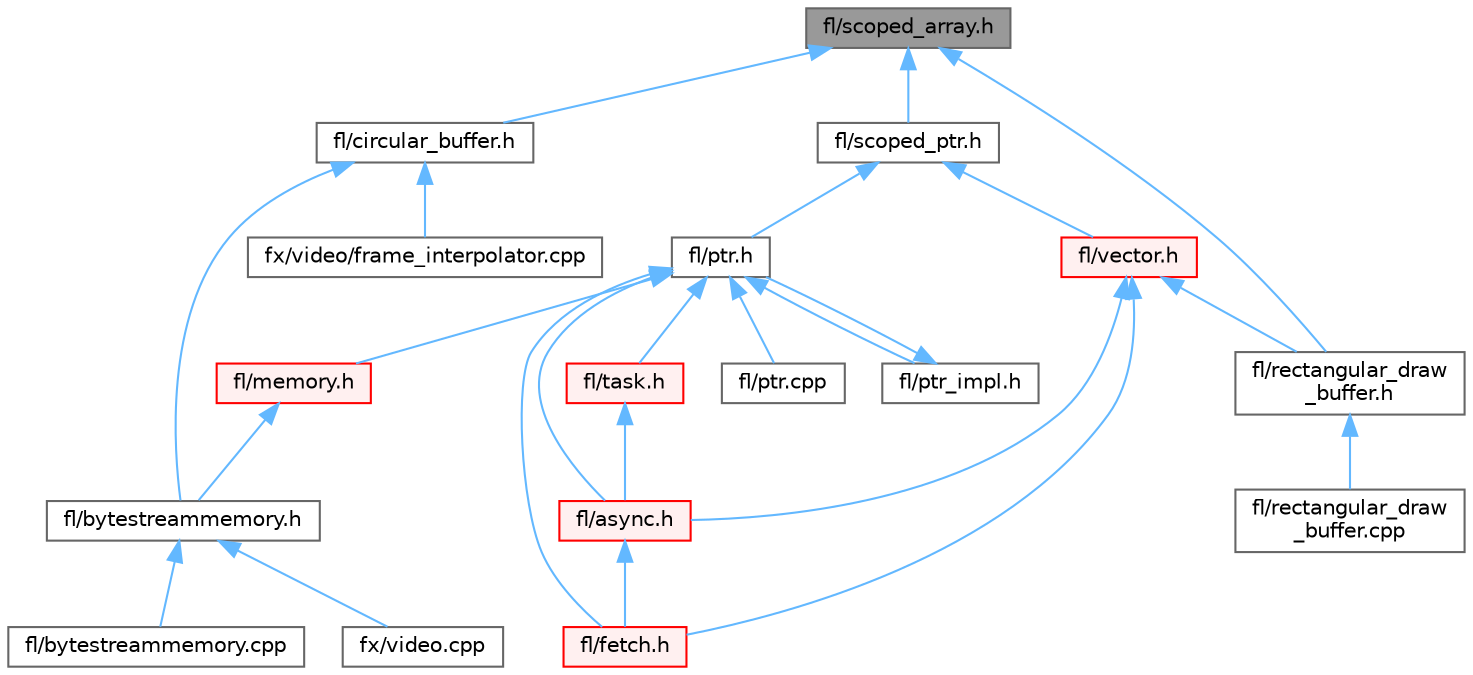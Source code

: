 digraph "fl/scoped_array.h"
{
 // INTERACTIVE_SVG=YES
 // LATEX_PDF_SIZE
  bgcolor="transparent";
  edge [fontname=Helvetica,fontsize=10,labelfontname=Helvetica,labelfontsize=10];
  node [fontname=Helvetica,fontsize=10,shape=box,height=0.2,width=0.4];
  Node1 [id="Node000001",label="fl/scoped_array.h",height=0.2,width=0.4,color="gray40", fillcolor="grey60", style="filled", fontcolor="black",tooltip=" "];
  Node1 -> Node2 [id="edge1_Node000001_Node000002",dir="back",color="steelblue1",style="solid",tooltip=" "];
  Node2 [id="Node000002",label="fl/circular_buffer.h",height=0.2,width=0.4,color="grey40", fillcolor="white", style="filled",URL="$d9/d43/circular__buffer_8h.html",tooltip=" "];
  Node2 -> Node3 [id="edge2_Node000002_Node000003",dir="back",color="steelblue1",style="solid",tooltip=" "];
  Node3 [id="Node000003",label="fl/bytestreammemory.h",height=0.2,width=0.4,color="grey40", fillcolor="white", style="filled",URL="$d1/d24/bytestreammemory_8h.html",tooltip=" "];
  Node3 -> Node4 [id="edge3_Node000003_Node000004",dir="back",color="steelblue1",style="solid",tooltip=" "];
  Node4 [id="Node000004",label="fl/bytestreammemory.cpp",height=0.2,width=0.4,color="grey40", fillcolor="white", style="filled",URL="$de/d95/bytestreammemory_8cpp.html",tooltip=" "];
  Node3 -> Node5 [id="edge4_Node000003_Node000005",dir="back",color="steelblue1",style="solid",tooltip=" "];
  Node5 [id="Node000005",label="fx/video.cpp",height=0.2,width=0.4,color="grey40", fillcolor="white", style="filled",URL="$d0/d05/video_8cpp.html",tooltip=" "];
  Node2 -> Node6 [id="edge5_Node000002_Node000006",dir="back",color="steelblue1",style="solid",tooltip=" "];
  Node6 [id="Node000006",label="fx/video/frame_interpolator.cpp",height=0.2,width=0.4,color="grey40", fillcolor="white", style="filled",URL="$d5/da4/frame__interpolator_8cpp.html",tooltip=" "];
  Node1 -> Node7 [id="edge6_Node000001_Node000007",dir="back",color="steelblue1",style="solid",tooltip=" "];
  Node7 [id="Node000007",label="fl/rectangular_draw\l_buffer.h",height=0.2,width=0.4,color="grey40", fillcolor="white", style="filled",URL="$d9/df3/rectangular__draw__buffer_8h.html",tooltip=" "];
  Node7 -> Node8 [id="edge7_Node000007_Node000008",dir="back",color="steelblue1",style="solid",tooltip=" "];
  Node8 [id="Node000008",label="fl/rectangular_draw\l_buffer.cpp",height=0.2,width=0.4,color="grey40", fillcolor="white", style="filled",URL="$d3/d8d/rectangular__draw__buffer_8cpp.html",tooltip=" "];
  Node1 -> Node9 [id="edge8_Node000001_Node000009",dir="back",color="steelblue1",style="solid",tooltip=" "];
  Node9 [id="Node000009",label="fl/scoped_ptr.h",height=0.2,width=0.4,color="grey40", fillcolor="white", style="filled",URL="$d0/d44/scoped__ptr_8h.html",tooltip=" "];
  Node9 -> Node10 [id="edge9_Node000009_Node000010",dir="back",color="steelblue1",style="solid",tooltip=" "];
  Node10 [id="Node000010",label="fl/ptr.h",height=0.2,width=0.4,color="grey40", fillcolor="white", style="filled",URL="$dd/d98/ptr_8h.html",tooltip=" "];
  Node10 -> Node11 [id="edge10_Node000010_Node000011",dir="back",color="steelblue1",style="solid",tooltip=" "];
  Node11 [id="Node000011",label="fl/async.h",height=0.2,width=0.4,color="red", fillcolor="#FFF0F0", style="filled",URL="$df/d4c/src_2fl_2async_8h.html",tooltip="Generic asynchronous task management for FastLED."];
  Node11 -> Node16 [id="edge11_Node000011_Node000016",dir="back",color="steelblue1",style="solid",tooltip=" "];
  Node16 [id="Node000016",label="fl/fetch.h",height=0.2,width=0.4,color="red", fillcolor="#FFF0F0", style="filled",URL="$d6/d6a/fetch_8h.html",tooltip="Unified HTTP fetch API for FastLED (cross-platform)"];
  Node10 -> Node16 [id="edge12_Node000010_Node000016",dir="back",color="steelblue1",style="solid",tooltip=" "];
  Node10 -> Node18 [id="edge13_Node000010_Node000018",dir="back",color="steelblue1",style="solid",tooltip=" "];
  Node18 [id="Node000018",label="fl/memory.h",height=0.2,width=0.4,color="red", fillcolor="#FFF0F0", style="filled",URL="$dc/d18/memory_8h.html",tooltip=" "];
  Node18 -> Node3 [id="edge14_Node000018_Node000003",dir="back",color="steelblue1",style="solid",tooltip=" "];
  Node10 -> Node364 [id="edge15_Node000010_Node000364",dir="back",color="steelblue1",style="solid",tooltip=" "];
  Node364 [id="Node000364",label="fl/ptr.cpp",height=0.2,width=0.4,color="grey40", fillcolor="white", style="filled",URL="$df/dc6/ptr_8cpp.html",tooltip=" "];
  Node10 -> Node365 [id="edge16_Node000010_Node000365",dir="back",color="steelblue1",style="solid",tooltip=" "];
  Node365 [id="Node000365",label="fl/ptr_impl.h",height=0.2,width=0.4,color="grey40", fillcolor="white", style="filled",URL="$d5/d94/ptr__impl_8h.html",tooltip=" "];
  Node365 -> Node10 [id="edge17_Node000365_Node000010",dir="back",color="steelblue1",style="solid",tooltip=" "];
  Node10 -> Node216 [id="edge18_Node000010_Node000216",dir="back",color="steelblue1",style="solid",tooltip=" "];
  Node216 [id="Node000216",label="fl/task.h",height=0.2,width=0.4,color="red", fillcolor="#FFF0F0", style="filled",URL="$db/da4/task_8h.html",tooltip=" "];
  Node216 -> Node11 [id="edge19_Node000216_Node000011",dir="back",color="steelblue1",style="solid",tooltip=" "];
  Node9 -> Node291 [id="edge20_Node000009_Node000291",dir="back",color="steelblue1",style="solid",tooltip=" "];
  Node291 [id="Node000291",label="fl/vector.h",height=0.2,width=0.4,color="red", fillcolor="#FFF0F0", style="filled",URL="$d6/d68/vector_8h.html",tooltip=" "];
  Node291 -> Node11 [id="edge21_Node000291_Node000011",dir="back",color="steelblue1",style="solid",tooltip=" "];
  Node291 -> Node16 [id="edge22_Node000291_Node000016",dir="back",color="steelblue1",style="solid",tooltip=" "];
  Node291 -> Node7 [id="edge23_Node000291_Node000007",dir="back",color="steelblue1",style="solid",tooltip=" "];
}
